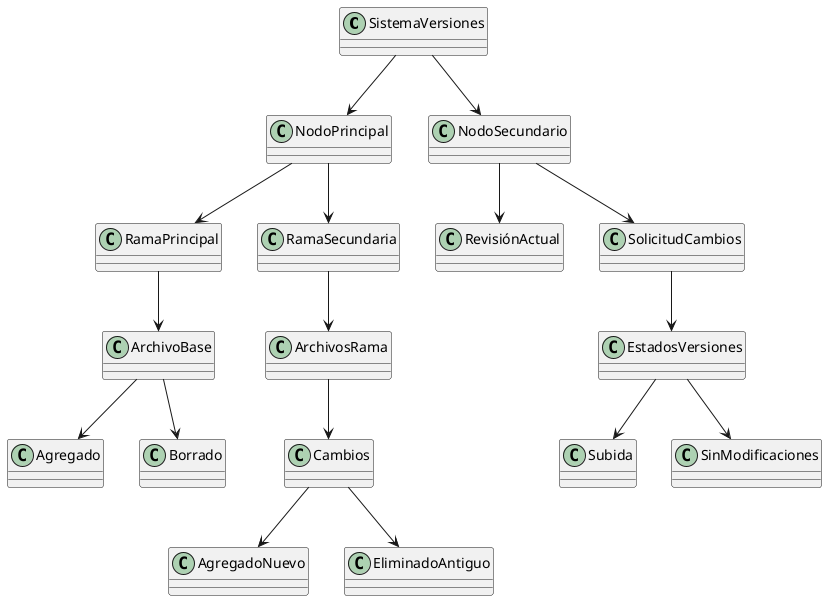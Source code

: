 @startuml
class SistemaVersiones
class NodoPrincipal
class NodoSecundario
class ArchivoBase
class ArchivosRama
class Cambios
class Agregado
class Borrado
class RamaPrincipal
class RamaSecundaria
class RevisiónActual
class SolicitudCambios
class EstadosVersiones
class Subida
class SinModificaciones
class AgregadoNuevo
class EliminadoAntiguo

SistemaVersiones --> NodoPrincipal
SistemaVersiones --> NodoSecundario
NodoPrincipal --> RamaPrincipal
NodoPrincipal --> RamaSecundaria
NodoSecundario --> SolicitudCambios
NodoSecundario --> RevisiónActual
RamaPrincipal --> ArchivoBase
ArchivoBase --> Agregado
ArchivoBase --> Borrado
RamaSecundaria --> ArchivosRama
ArchivosRama --> Cambios
Cambios --> AgregadoNuevo
Cambios --> EliminadoAntiguo
SolicitudCambios --> EstadosVersiones
EstadosVersiones --> Subida
EstadosVersiones --> SinModificaciones
@enduml
